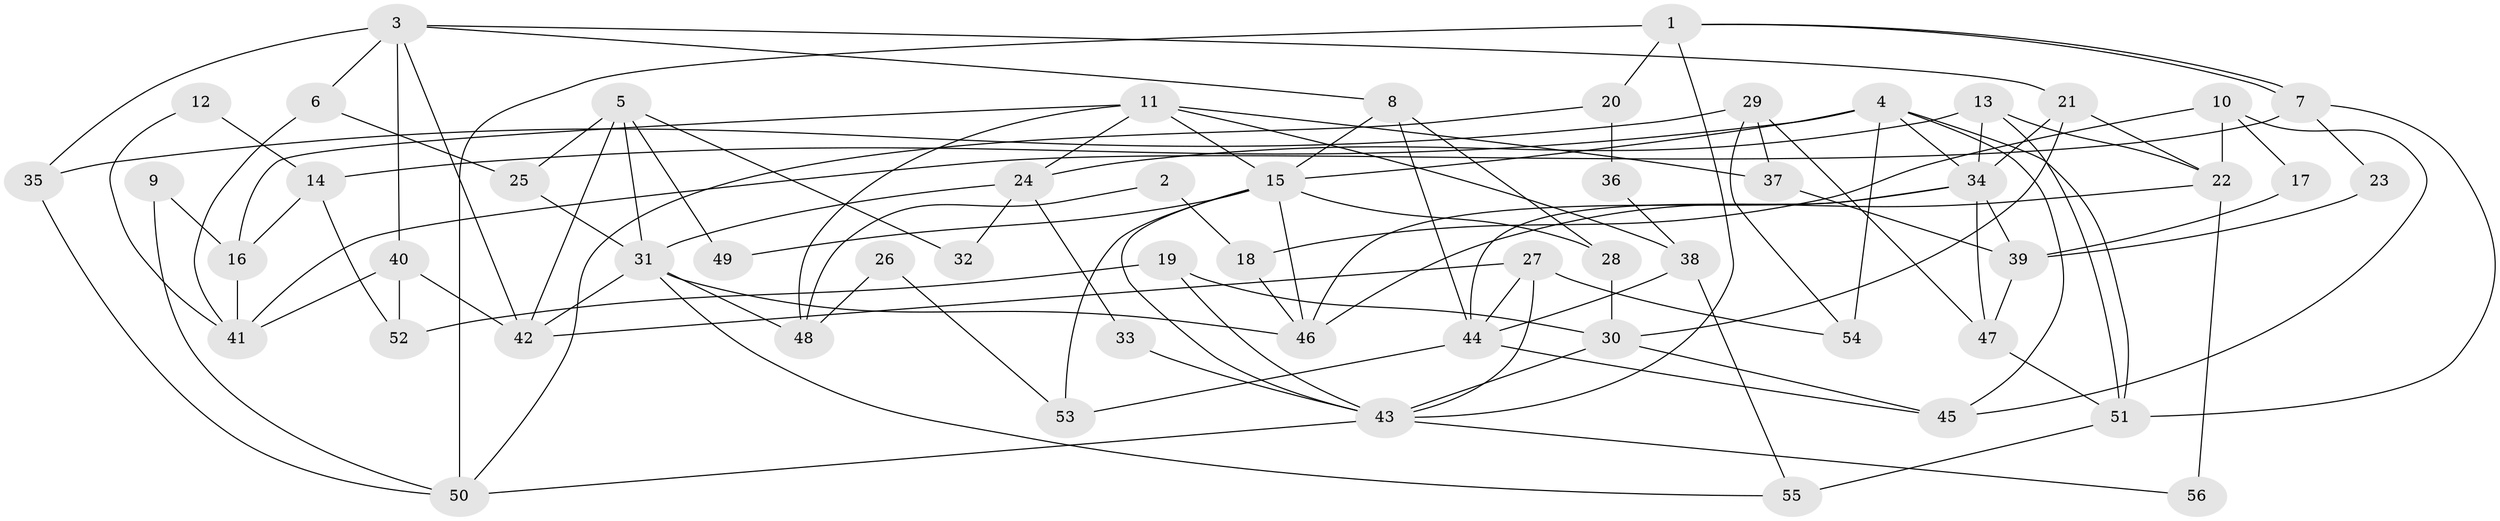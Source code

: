 // Generated by graph-tools (version 1.1) at 2025/50/03/09/25 03:50:04]
// undirected, 56 vertices, 112 edges
graph export_dot {
graph [start="1"]
  node [color=gray90,style=filled];
  1;
  2;
  3;
  4;
  5;
  6;
  7;
  8;
  9;
  10;
  11;
  12;
  13;
  14;
  15;
  16;
  17;
  18;
  19;
  20;
  21;
  22;
  23;
  24;
  25;
  26;
  27;
  28;
  29;
  30;
  31;
  32;
  33;
  34;
  35;
  36;
  37;
  38;
  39;
  40;
  41;
  42;
  43;
  44;
  45;
  46;
  47;
  48;
  49;
  50;
  51;
  52;
  53;
  54;
  55;
  56;
  1 -- 7;
  1 -- 7;
  1 -- 43;
  1 -- 20;
  1 -- 50;
  2 -- 48;
  2 -- 18;
  3 -- 42;
  3 -- 8;
  3 -- 6;
  3 -- 21;
  3 -- 35;
  3 -- 40;
  4 -- 51;
  4 -- 54;
  4 -- 14;
  4 -- 15;
  4 -- 34;
  4 -- 45;
  5 -- 31;
  5 -- 42;
  5 -- 25;
  5 -- 32;
  5 -- 49;
  6 -- 41;
  6 -- 25;
  7 -- 41;
  7 -- 23;
  7 -- 51;
  8 -- 28;
  8 -- 44;
  8 -- 15;
  9 -- 16;
  9 -- 50;
  10 -- 45;
  10 -- 22;
  10 -- 17;
  10 -- 18;
  11 -- 15;
  11 -- 37;
  11 -- 16;
  11 -- 24;
  11 -- 38;
  11 -- 48;
  12 -- 14;
  12 -- 41;
  13 -- 34;
  13 -- 24;
  13 -- 22;
  13 -- 51;
  14 -- 52;
  14 -- 16;
  15 -- 28;
  15 -- 43;
  15 -- 46;
  15 -- 49;
  15 -- 53;
  16 -- 41;
  17 -- 39;
  18 -- 46;
  19 -- 30;
  19 -- 43;
  19 -- 52;
  20 -- 50;
  20 -- 36;
  21 -- 34;
  21 -- 22;
  21 -- 30;
  22 -- 46;
  22 -- 56;
  23 -- 39;
  24 -- 31;
  24 -- 32;
  24 -- 33;
  25 -- 31;
  26 -- 53;
  26 -- 48;
  27 -- 43;
  27 -- 44;
  27 -- 42;
  27 -- 54;
  28 -- 30;
  29 -- 35;
  29 -- 47;
  29 -- 37;
  29 -- 54;
  30 -- 45;
  30 -- 43;
  31 -- 46;
  31 -- 42;
  31 -- 48;
  31 -- 55;
  33 -- 43;
  34 -- 46;
  34 -- 39;
  34 -- 44;
  34 -- 47;
  35 -- 50;
  36 -- 38;
  37 -- 39;
  38 -- 55;
  38 -- 44;
  39 -- 47;
  40 -- 42;
  40 -- 41;
  40 -- 52;
  43 -- 50;
  43 -- 56;
  44 -- 45;
  44 -- 53;
  47 -- 51;
  51 -- 55;
}
